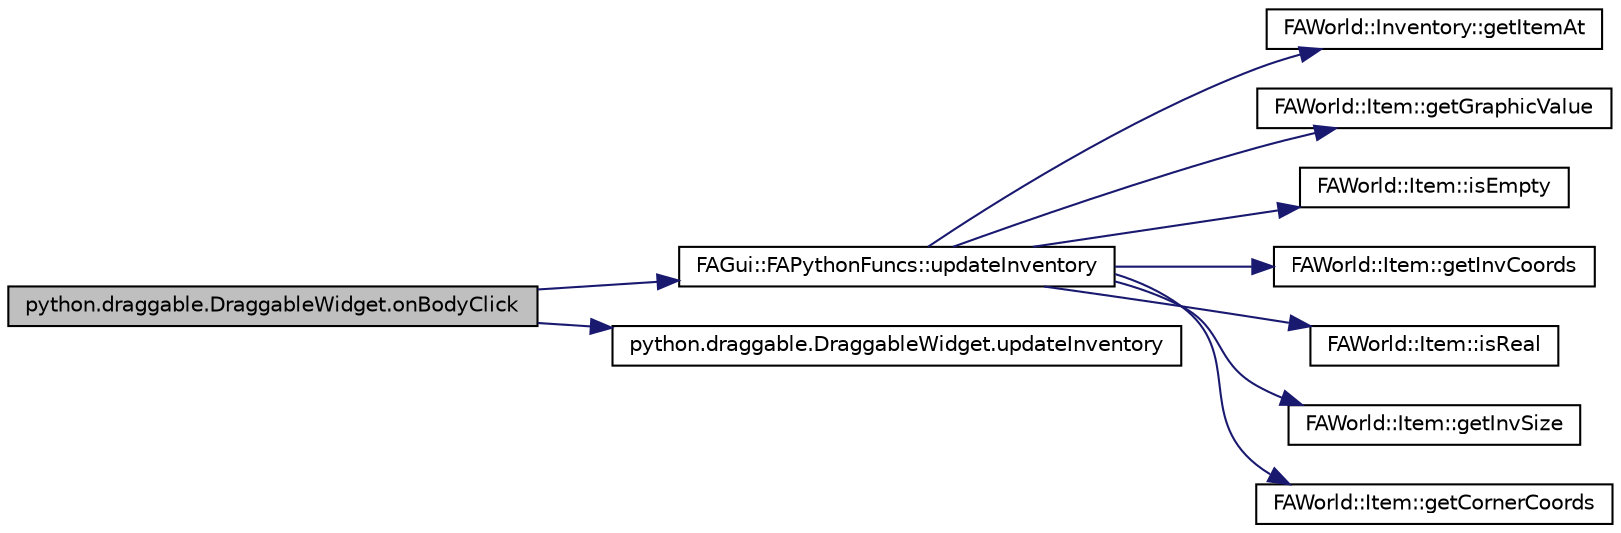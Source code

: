 digraph G
{
  edge [fontname="Helvetica",fontsize="10",labelfontname="Helvetica",labelfontsize="10"];
  node [fontname="Helvetica",fontsize="10",shape=record];
  rankdir="LR";
  Node1 [label="python.draggable.DraggableWidget.onBodyClick",height=0.2,width=0.4,color="black", fillcolor="grey75", style="filled" fontcolor="black"];
  Node1 -> Node2 [color="midnightblue",fontsize="10",style="solid",fontname="Helvetica"];
  Node2 [label="FAGui::FAPythonFuncs::updateInventory",height=0.2,width=0.4,color="black", fillcolor="white", style="filled",URL="$class_f_a_gui_1_1_f_a_python_funcs.html#a02df52cb30147adb14606b296743e23e"];
  Node2 -> Node3 [color="midnightblue",fontsize="10",style="solid",fontname="Helvetica"];
  Node3 [label="FAWorld::Inventory::getItemAt",height=0.2,width=0.4,color="black", fillcolor="white", style="filled",URL="$class_f_a_world_1_1_inventory.html#a5757807eb3653d0f10c945941f34147c"];
  Node2 -> Node4 [color="midnightblue",fontsize="10",style="solid",fontname="Helvetica"];
  Node4 [label="FAWorld::Item::getGraphicValue",height=0.2,width=0.4,color="black", fillcolor="white", style="filled",URL="$class_f_a_world_1_1_item.html#aece75a76ee9033a27b494e9953d36625"];
  Node2 -> Node5 [color="midnightblue",fontsize="10",style="solid",fontname="Helvetica"];
  Node5 [label="FAWorld::Item::isEmpty",height=0.2,width=0.4,color="black", fillcolor="white", style="filled",URL="$class_f_a_world_1_1_item.html#aa93072efcb6eff29b43d82297470e2c1"];
  Node2 -> Node6 [color="midnightblue",fontsize="10",style="solid",fontname="Helvetica"];
  Node6 [label="FAWorld::Item::getInvCoords",height=0.2,width=0.4,color="black", fillcolor="white", style="filled",URL="$class_f_a_world_1_1_item.html#a1f9e3942cf9b273de32dd11e825e565b"];
  Node2 -> Node7 [color="midnightblue",fontsize="10",style="solid",fontname="Helvetica"];
  Node7 [label="FAWorld::Item::isReal",height=0.2,width=0.4,color="black", fillcolor="white", style="filled",URL="$class_f_a_world_1_1_item.html#ad641b58719596604934377509b36125c"];
  Node2 -> Node8 [color="midnightblue",fontsize="10",style="solid",fontname="Helvetica"];
  Node8 [label="FAWorld::Item::getInvSize",height=0.2,width=0.4,color="black", fillcolor="white", style="filled",URL="$class_f_a_world_1_1_item.html#a72a463ee92e0d9d83ad2b4fcee8672cf"];
  Node2 -> Node9 [color="midnightblue",fontsize="10",style="solid",fontname="Helvetica"];
  Node9 [label="FAWorld::Item::getCornerCoords",height=0.2,width=0.4,color="black", fillcolor="white", style="filled",URL="$class_f_a_world_1_1_item.html#a7f64ed288f8fe4250f7e425db52b56cd"];
  Node1 -> Node10 [color="midnightblue",fontsize="10",style="solid",fontname="Helvetica"];
  Node10 [label="python.draggable.DraggableWidget.updateInventory",height=0.2,width=0.4,color="black", fillcolor="white", style="filled",URL="$classpython_1_1draggable_1_1_draggable_widget.html#a16e15cc108585de3f8b1f2ed9013d2ea"];
}
